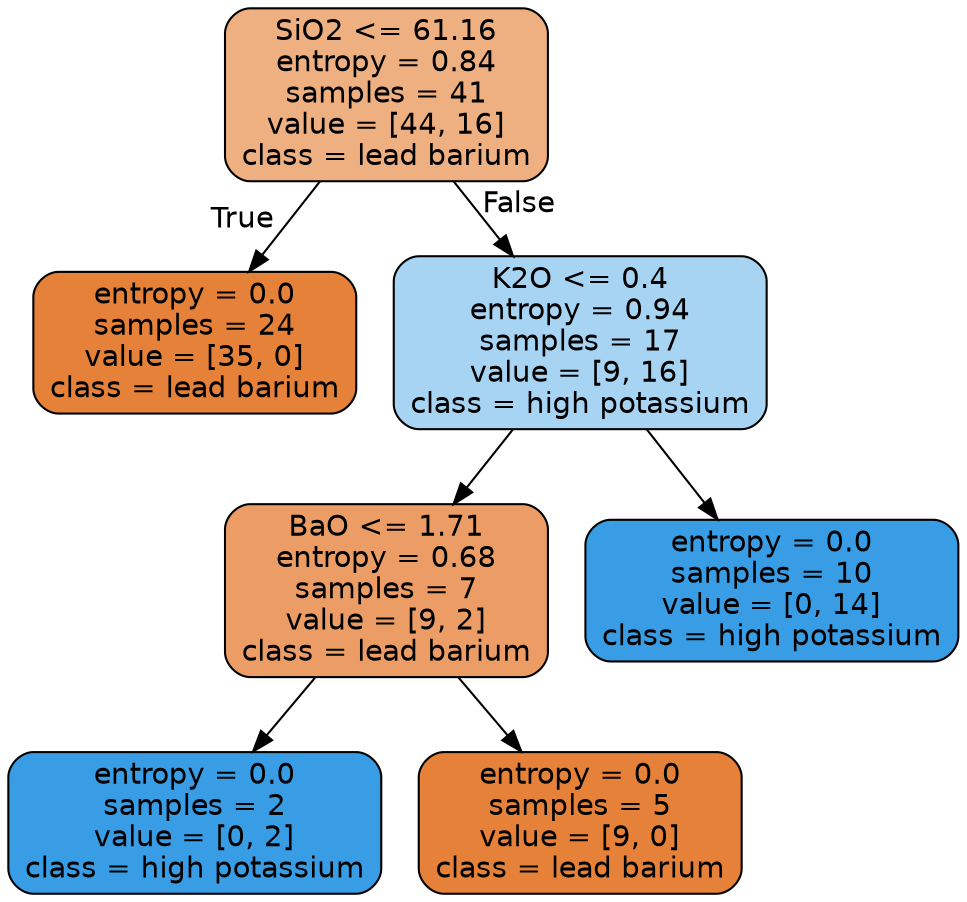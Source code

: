 digraph Tree {
node [shape=box, style="filled, rounded", color="black", fontname=helvetica] ;
edge [fontname=helvetica] ;
0 [label="SiO2 <= 61.16\nentropy = 0.84\nsamples = 41\nvalue = [44, 16]\nclass = lead barium", fillcolor="#eeaf81"] ;
1 [label="entropy = 0.0\nsamples = 24\nvalue = [35, 0]\nclass = lead barium", fillcolor="#e58139"] ;
0 -> 1 [labeldistance=2.5, labelangle=45, headlabel="True"] ;
2 [label="K2O <= 0.4\nentropy = 0.94\nsamples = 17\nvalue = [9, 16]\nclass = high potassium", fillcolor="#a8d4f4"] ;
0 -> 2 [labeldistance=2.5, labelangle=-45, headlabel="False"] ;
3 [label="BaO <= 1.71\nentropy = 0.68\nsamples = 7\nvalue = [9, 2]\nclass = lead barium", fillcolor="#eb9d65"] ;
2 -> 3 ;
4 [label="entropy = 0.0\nsamples = 2\nvalue = [0, 2]\nclass = high potassium", fillcolor="#399de5"] ;
3 -> 4 ;
5 [label="entropy = 0.0\nsamples = 5\nvalue = [9, 0]\nclass = lead barium", fillcolor="#e58139"] ;
3 -> 5 ;
6 [label="entropy = 0.0\nsamples = 10\nvalue = [0, 14]\nclass = high potassium", fillcolor="#399de5"] ;
2 -> 6 ;
}